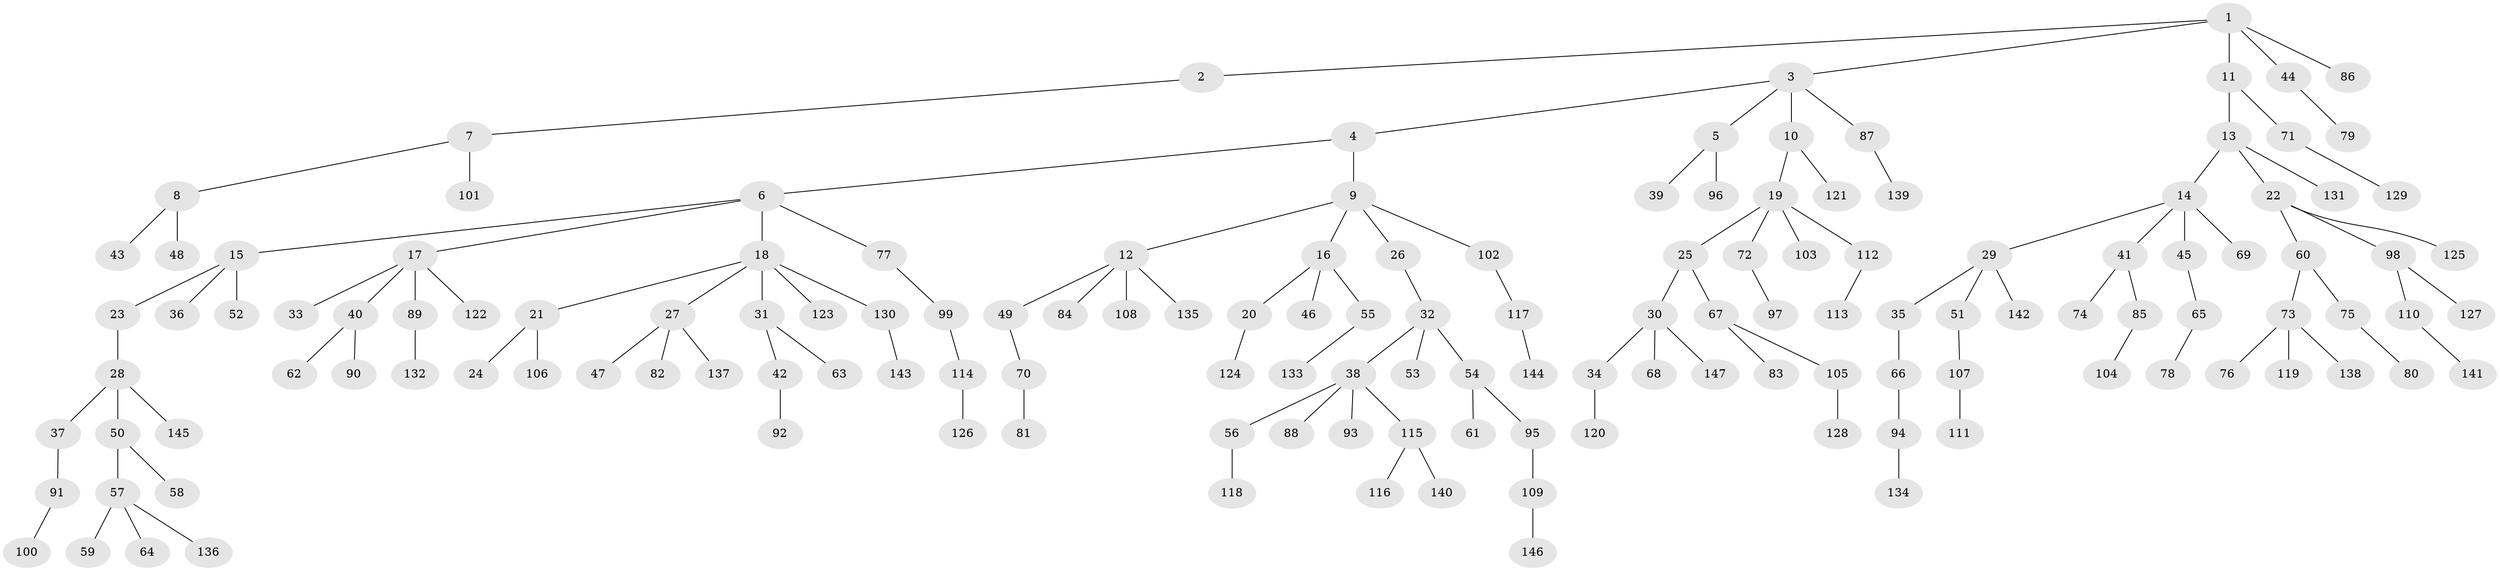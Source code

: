 // Generated by graph-tools (version 1.1) at 2025/15/03/09/25 04:15:33]
// undirected, 147 vertices, 146 edges
graph export_dot {
graph [start="1"]
  node [color=gray90,style=filled];
  1;
  2;
  3;
  4;
  5;
  6;
  7;
  8;
  9;
  10;
  11;
  12;
  13;
  14;
  15;
  16;
  17;
  18;
  19;
  20;
  21;
  22;
  23;
  24;
  25;
  26;
  27;
  28;
  29;
  30;
  31;
  32;
  33;
  34;
  35;
  36;
  37;
  38;
  39;
  40;
  41;
  42;
  43;
  44;
  45;
  46;
  47;
  48;
  49;
  50;
  51;
  52;
  53;
  54;
  55;
  56;
  57;
  58;
  59;
  60;
  61;
  62;
  63;
  64;
  65;
  66;
  67;
  68;
  69;
  70;
  71;
  72;
  73;
  74;
  75;
  76;
  77;
  78;
  79;
  80;
  81;
  82;
  83;
  84;
  85;
  86;
  87;
  88;
  89;
  90;
  91;
  92;
  93;
  94;
  95;
  96;
  97;
  98;
  99;
  100;
  101;
  102;
  103;
  104;
  105;
  106;
  107;
  108;
  109;
  110;
  111;
  112;
  113;
  114;
  115;
  116;
  117;
  118;
  119;
  120;
  121;
  122;
  123;
  124;
  125;
  126;
  127;
  128;
  129;
  130;
  131;
  132;
  133;
  134;
  135;
  136;
  137;
  138;
  139;
  140;
  141;
  142;
  143;
  144;
  145;
  146;
  147;
  1 -- 2;
  1 -- 3;
  1 -- 11;
  1 -- 44;
  1 -- 86;
  2 -- 7;
  3 -- 4;
  3 -- 5;
  3 -- 10;
  3 -- 87;
  4 -- 6;
  4 -- 9;
  5 -- 39;
  5 -- 96;
  6 -- 15;
  6 -- 17;
  6 -- 18;
  6 -- 77;
  7 -- 8;
  7 -- 101;
  8 -- 43;
  8 -- 48;
  9 -- 12;
  9 -- 16;
  9 -- 26;
  9 -- 102;
  10 -- 19;
  10 -- 121;
  11 -- 13;
  11 -- 71;
  12 -- 49;
  12 -- 84;
  12 -- 108;
  12 -- 135;
  13 -- 14;
  13 -- 22;
  13 -- 131;
  14 -- 29;
  14 -- 41;
  14 -- 45;
  14 -- 69;
  15 -- 23;
  15 -- 36;
  15 -- 52;
  16 -- 20;
  16 -- 46;
  16 -- 55;
  17 -- 33;
  17 -- 40;
  17 -- 89;
  17 -- 122;
  18 -- 21;
  18 -- 27;
  18 -- 31;
  18 -- 123;
  18 -- 130;
  19 -- 25;
  19 -- 72;
  19 -- 103;
  19 -- 112;
  20 -- 124;
  21 -- 24;
  21 -- 106;
  22 -- 60;
  22 -- 98;
  22 -- 125;
  23 -- 28;
  25 -- 30;
  25 -- 67;
  26 -- 32;
  27 -- 47;
  27 -- 82;
  27 -- 137;
  28 -- 37;
  28 -- 50;
  28 -- 145;
  29 -- 35;
  29 -- 51;
  29 -- 142;
  30 -- 34;
  30 -- 68;
  30 -- 147;
  31 -- 42;
  31 -- 63;
  32 -- 38;
  32 -- 53;
  32 -- 54;
  34 -- 120;
  35 -- 66;
  37 -- 91;
  38 -- 56;
  38 -- 88;
  38 -- 93;
  38 -- 115;
  40 -- 62;
  40 -- 90;
  41 -- 74;
  41 -- 85;
  42 -- 92;
  44 -- 79;
  45 -- 65;
  49 -- 70;
  50 -- 57;
  50 -- 58;
  51 -- 107;
  54 -- 61;
  54 -- 95;
  55 -- 133;
  56 -- 118;
  57 -- 59;
  57 -- 64;
  57 -- 136;
  60 -- 73;
  60 -- 75;
  65 -- 78;
  66 -- 94;
  67 -- 83;
  67 -- 105;
  70 -- 81;
  71 -- 129;
  72 -- 97;
  73 -- 76;
  73 -- 119;
  73 -- 138;
  75 -- 80;
  77 -- 99;
  85 -- 104;
  87 -- 139;
  89 -- 132;
  91 -- 100;
  94 -- 134;
  95 -- 109;
  98 -- 110;
  98 -- 127;
  99 -- 114;
  102 -- 117;
  105 -- 128;
  107 -- 111;
  109 -- 146;
  110 -- 141;
  112 -- 113;
  114 -- 126;
  115 -- 116;
  115 -- 140;
  117 -- 144;
  130 -- 143;
}
